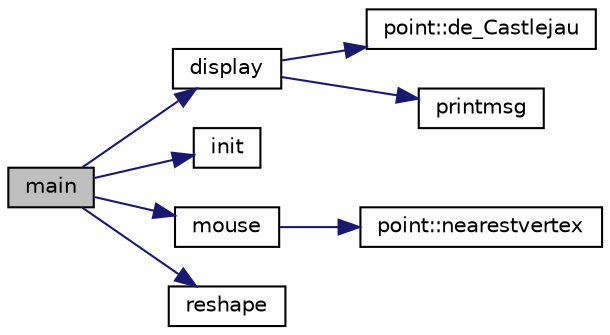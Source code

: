 digraph "main"
{
 // LATEX_PDF_SIZE
  edge [fontname="Helvetica",fontsize="10",labelfontname="Helvetica",labelfontsize="10"];
  node [fontname="Helvetica",fontsize="10",shape=record];
  rankdir="LR";
  Node1 [label="main",height=0.2,width=0.4,color="black", fillcolor="grey75", style="filled", fontcolor="black",tooltip=" "];
  Node1 -> Node2 [color="midnightblue",fontsize="10",style="solid",fontname="Helvetica"];
  Node2 [label="display",height=0.2,width=0.4,color="black", fillcolor="white", style="filled",URL="$main_8cpp.html#a1e5b20fed15743656bb6d2e6a6ea6269",tooltip=" "];
  Node2 -> Node3 [color="midnightblue",fontsize="10",style="solid",fontname="Helvetica"];
  Node3 [label="point::de_Castlejau",height=0.2,width=0.4,color="black", fillcolor="white", style="filled",URL="$classpoint.html#ab9939dc24482a83184a9c3ad2fab14c8",tooltip=" "];
  Node2 -> Node4 [color="midnightblue",fontsize="10",style="solid",fontname="Helvetica"];
  Node4 [label="printmsg",height=0.2,width=0.4,color="black", fillcolor="white", style="filled",URL="$main_8cpp.html#a311197cb1d3245df74cfe0a3ab551d2b",tooltip=" "];
  Node1 -> Node5 [color="midnightblue",fontsize="10",style="solid",fontname="Helvetica"];
  Node5 [label="init",height=0.2,width=0.4,color="black", fillcolor="white", style="filled",URL="$main_8cpp.html#a02fd73d861ef2e4aabb38c0c9ff82947",tooltip=" "];
  Node1 -> Node6 [color="midnightblue",fontsize="10",style="solid",fontname="Helvetica"];
  Node6 [label="mouse",height=0.2,width=0.4,color="black", fillcolor="white", style="filled",URL="$main_8cpp.html#ac76a5d78172a826cd6ee9512b89a86c0",tooltip=" "];
  Node6 -> Node7 [color="midnightblue",fontsize="10",style="solid",fontname="Helvetica"];
  Node7 [label="point::nearestvertex",height=0.2,width=0.4,color="black", fillcolor="white", style="filled",URL="$classpoint.html#a6d30ac97f6299e06bdce20fc0135d473",tooltip=" "];
  Node1 -> Node8 [color="midnightblue",fontsize="10",style="solid",fontname="Helvetica"];
  Node8 [label="reshape",height=0.2,width=0.4,color="black", fillcolor="white", style="filled",URL="$main_8cpp.html#acc1ffe65e6869931318610cae7210078",tooltip=" "];
}
